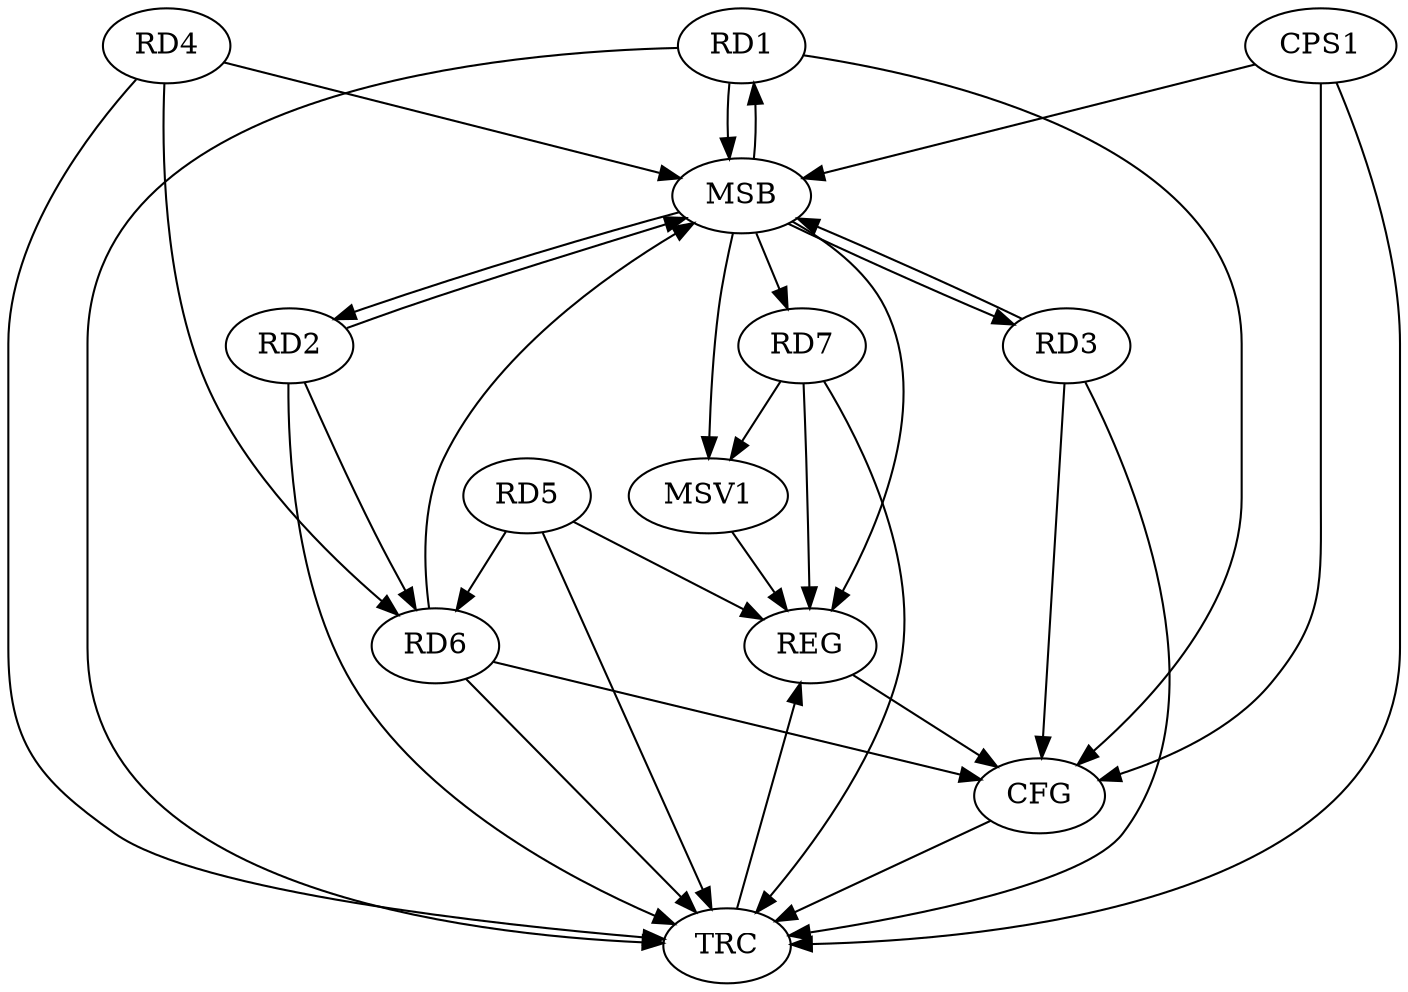 strict digraph G {
  RD1 [ label="RD1" ];
  RD2 [ label="RD2" ];
  RD3 [ label="RD3" ];
  RD4 [ label="RD4" ];
  RD5 [ label="RD5" ];
  RD6 [ label="RD6" ];
  RD7 [ label="RD7" ];
  CPS1 [ label="CPS1" ];
  REG [ label="REG" ];
  MSB [ label="MSB" ];
  CFG [ label="CFG" ];
  TRC [ label="TRC" ];
  MSV1 [ label="MSV1" ];
  RD5 -> REG;
  RD7 -> REG;
  RD1 -> MSB;
  MSB -> RD2;
  MSB -> REG;
  RD2 -> MSB;
  MSB -> RD1;
  RD3 -> MSB;
  RD4 -> MSB;
  MSB -> RD7;
  RD6 -> MSB;
  CPS1 -> MSB;
  MSB -> RD3;
  CPS1 -> CFG;
  RD1 -> CFG;
  RD3 -> CFG;
  RD6 -> CFG;
  REG -> CFG;
  RD1 -> TRC;
  RD2 -> TRC;
  RD3 -> TRC;
  RD4 -> TRC;
  RD5 -> TRC;
  RD6 -> TRC;
  RD7 -> TRC;
  CPS1 -> TRC;
  CFG -> TRC;
  TRC -> REG;
  RD2 -> RD6;
  RD5 -> RD6;
  RD4 -> RD6;
  RD7 -> MSV1;
  MSB -> MSV1;
  MSV1 -> REG;
}
